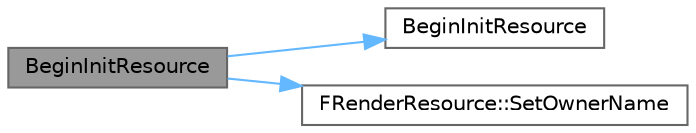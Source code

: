 digraph "BeginInitResource"
{
 // INTERACTIVE_SVG=YES
 // LATEX_PDF_SIZE
  bgcolor="transparent";
  edge [fontname=Helvetica,fontsize=10,labelfontname=Helvetica,labelfontsize=10];
  node [fontname=Helvetica,fontsize=10,shape=box,height=0.2,width=0.4];
  rankdir="LR";
  Node1 [id="Node000001",label="BeginInitResource",height=0.2,width=0.4,color="gray40", fillcolor="grey60", style="filled", fontcolor="black",tooltip=" "];
  Node1 -> Node2 [id="edge1_Node000001_Node000002",color="steelblue1",style="solid",tooltip=" "];
  Node2 [id="Node000002",label="BeginInitResource",height=0.2,width=0.4,color="grey40", fillcolor="white", style="filled",URL="$d1/ddb/RenderResource_8h.html#ab7411f80ed4569fe0021f53a25ef5da0",tooltip="Sends a message to the rendering thread to initialize a resource."];
  Node1 -> Node3 [id="edge2_Node000001_Node000003",color="steelblue1",style="solid",tooltip=" "];
  Node3 [id="Node000003",label="FRenderResource::SetOwnerName",height=0.2,width=0.4,color="grey40", fillcolor="white", style="filled",URL="$d8/ddf/classFRenderResource.html#a4176780f0a1da30384d036f2c5afc82f",tooltip="SetOwnerName should be called before BeginInitResource for the owner name to be successfully tracked."];
}
